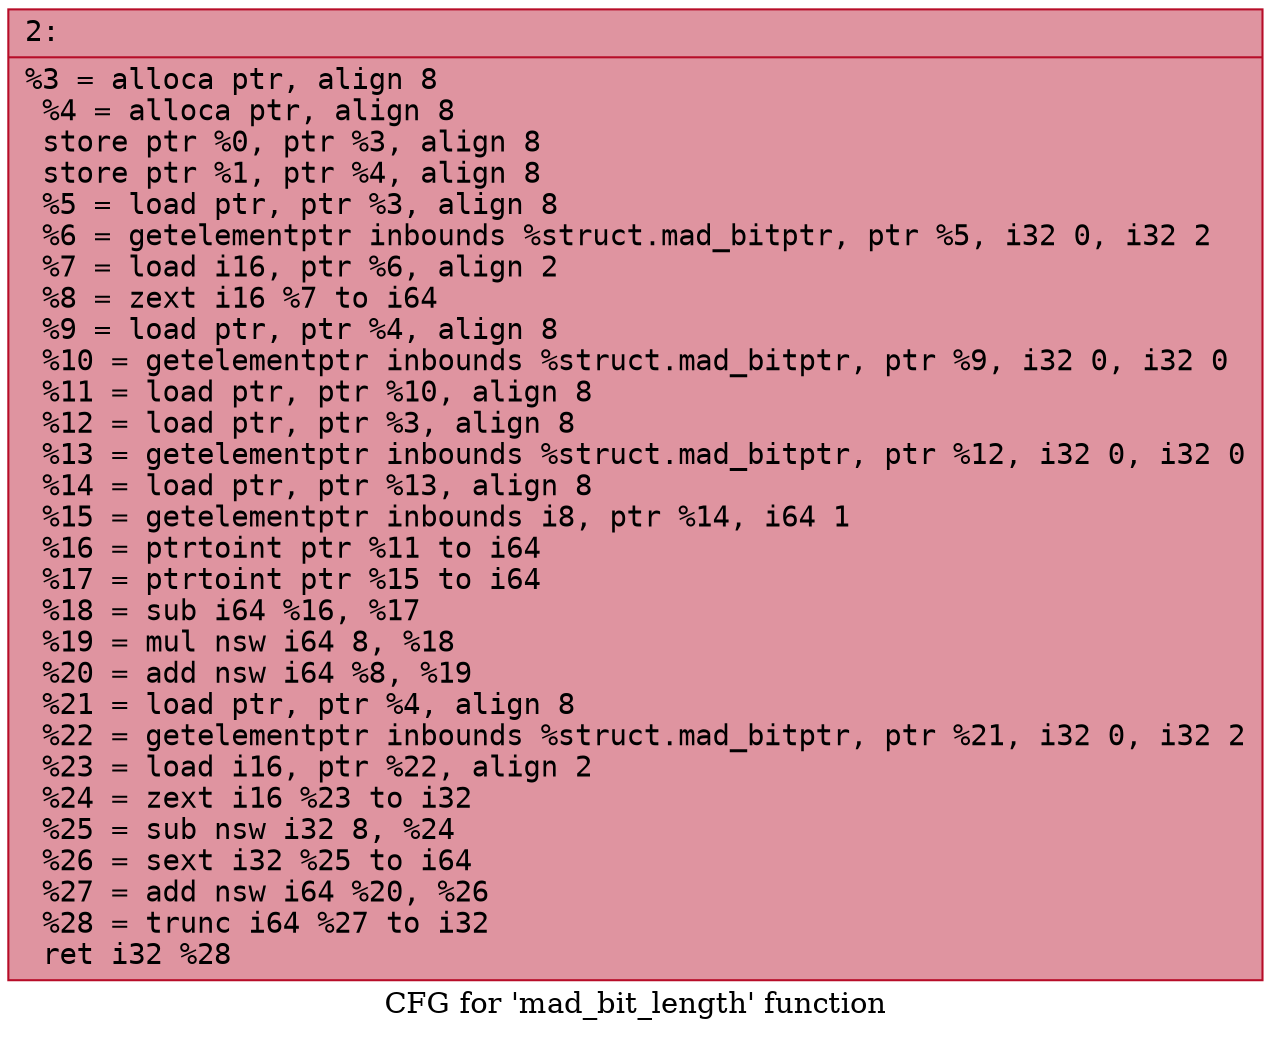 digraph "CFG for 'mad_bit_length' function" {
	label="CFG for 'mad_bit_length' function";

	Node0x600001c16080 [shape=record,color="#b70d28ff", style=filled, fillcolor="#b70d2870" fontname="Courier",label="{2:\l|  %3 = alloca ptr, align 8\l  %4 = alloca ptr, align 8\l  store ptr %0, ptr %3, align 8\l  store ptr %1, ptr %4, align 8\l  %5 = load ptr, ptr %3, align 8\l  %6 = getelementptr inbounds %struct.mad_bitptr, ptr %5, i32 0, i32 2\l  %7 = load i16, ptr %6, align 2\l  %8 = zext i16 %7 to i64\l  %9 = load ptr, ptr %4, align 8\l  %10 = getelementptr inbounds %struct.mad_bitptr, ptr %9, i32 0, i32 0\l  %11 = load ptr, ptr %10, align 8\l  %12 = load ptr, ptr %3, align 8\l  %13 = getelementptr inbounds %struct.mad_bitptr, ptr %12, i32 0, i32 0\l  %14 = load ptr, ptr %13, align 8\l  %15 = getelementptr inbounds i8, ptr %14, i64 1\l  %16 = ptrtoint ptr %11 to i64\l  %17 = ptrtoint ptr %15 to i64\l  %18 = sub i64 %16, %17\l  %19 = mul nsw i64 8, %18\l  %20 = add nsw i64 %8, %19\l  %21 = load ptr, ptr %4, align 8\l  %22 = getelementptr inbounds %struct.mad_bitptr, ptr %21, i32 0, i32 2\l  %23 = load i16, ptr %22, align 2\l  %24 = zext i16 %23 to i32\l  %25 = sub nsw i32 8, %24\l  %26 = sext i32 %25 to i64\l  %27 = add nsw i64 %20, %26\l  %28 = trunc i64 %27 to i32\l  ret i32 %28\l}"];
}
